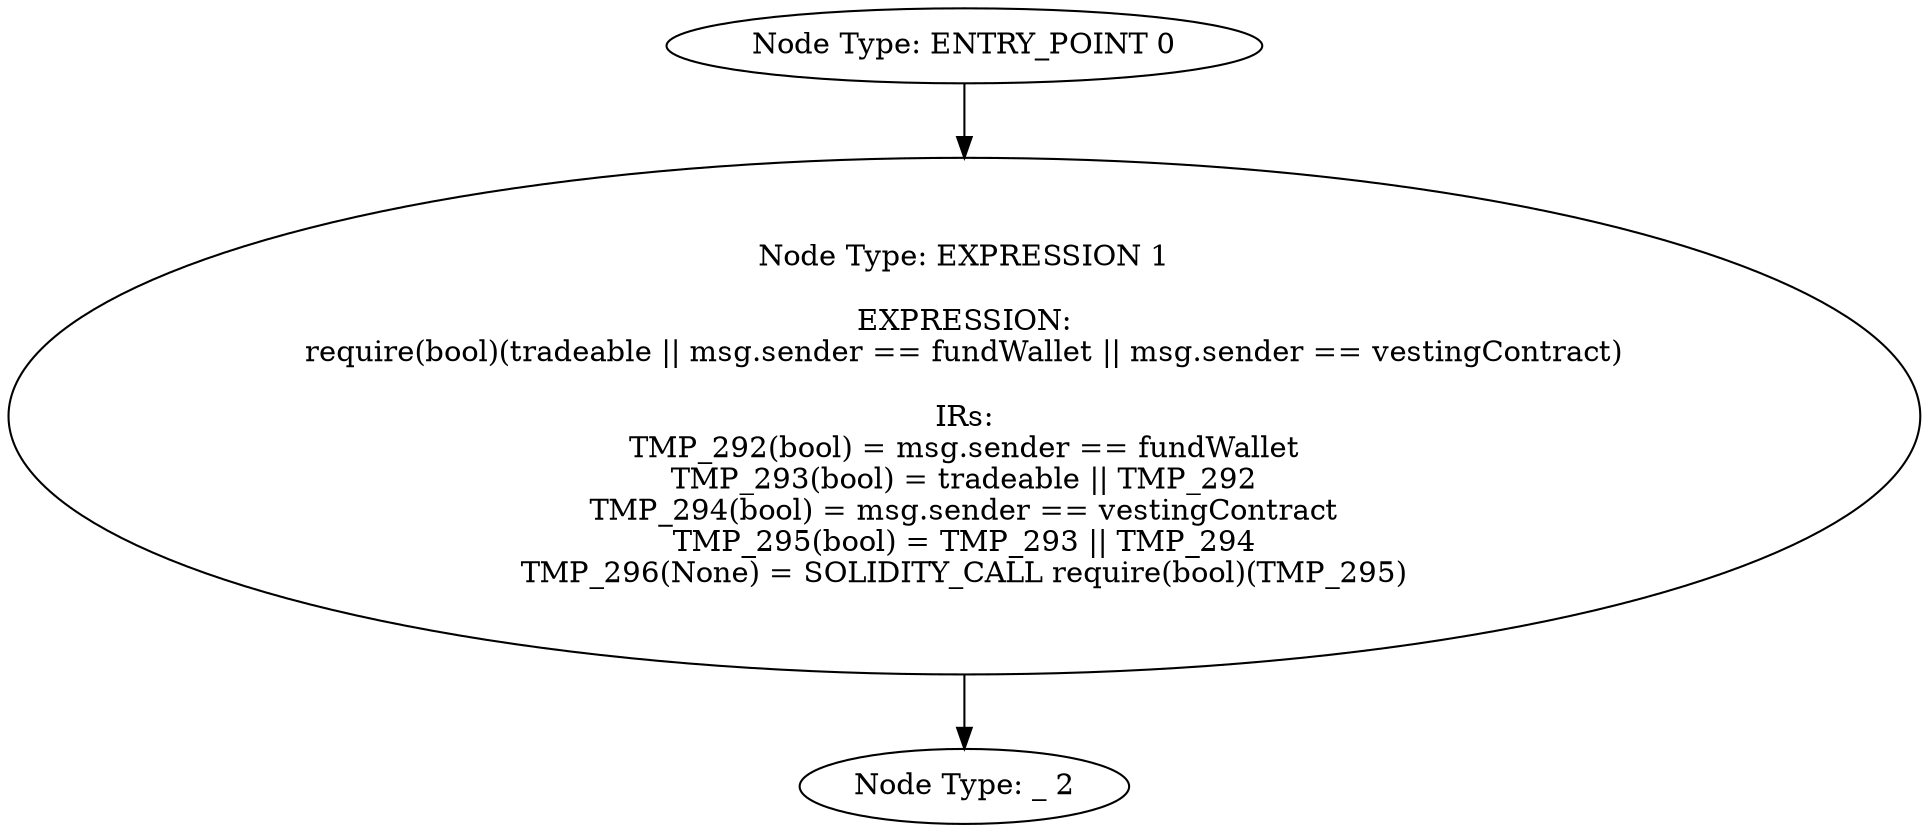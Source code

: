digraph{
0[label="Node Type: ENTRY_POINT 0
"];
0->1;
1[label="Node Type: EXPRESSION 1

EXPRESSION:
require(bool)(tradeable || msg.sender == fundWallet || msg.sender == vestingContract)

IRs:
TMP_292(bool) = msg.sender == fundWallet
TMP_293(bool) = tradeable || TMP_292
TMP_294(bool) = msg.sender == vestingContract
TMP_295(bool) = TMP_293 || TMP_294
TMP_296(None) = SOLIDITY_CALL require(bool)(TMP_295)"];
1->2;
2[label="Node Type: _ 2
"];
}
